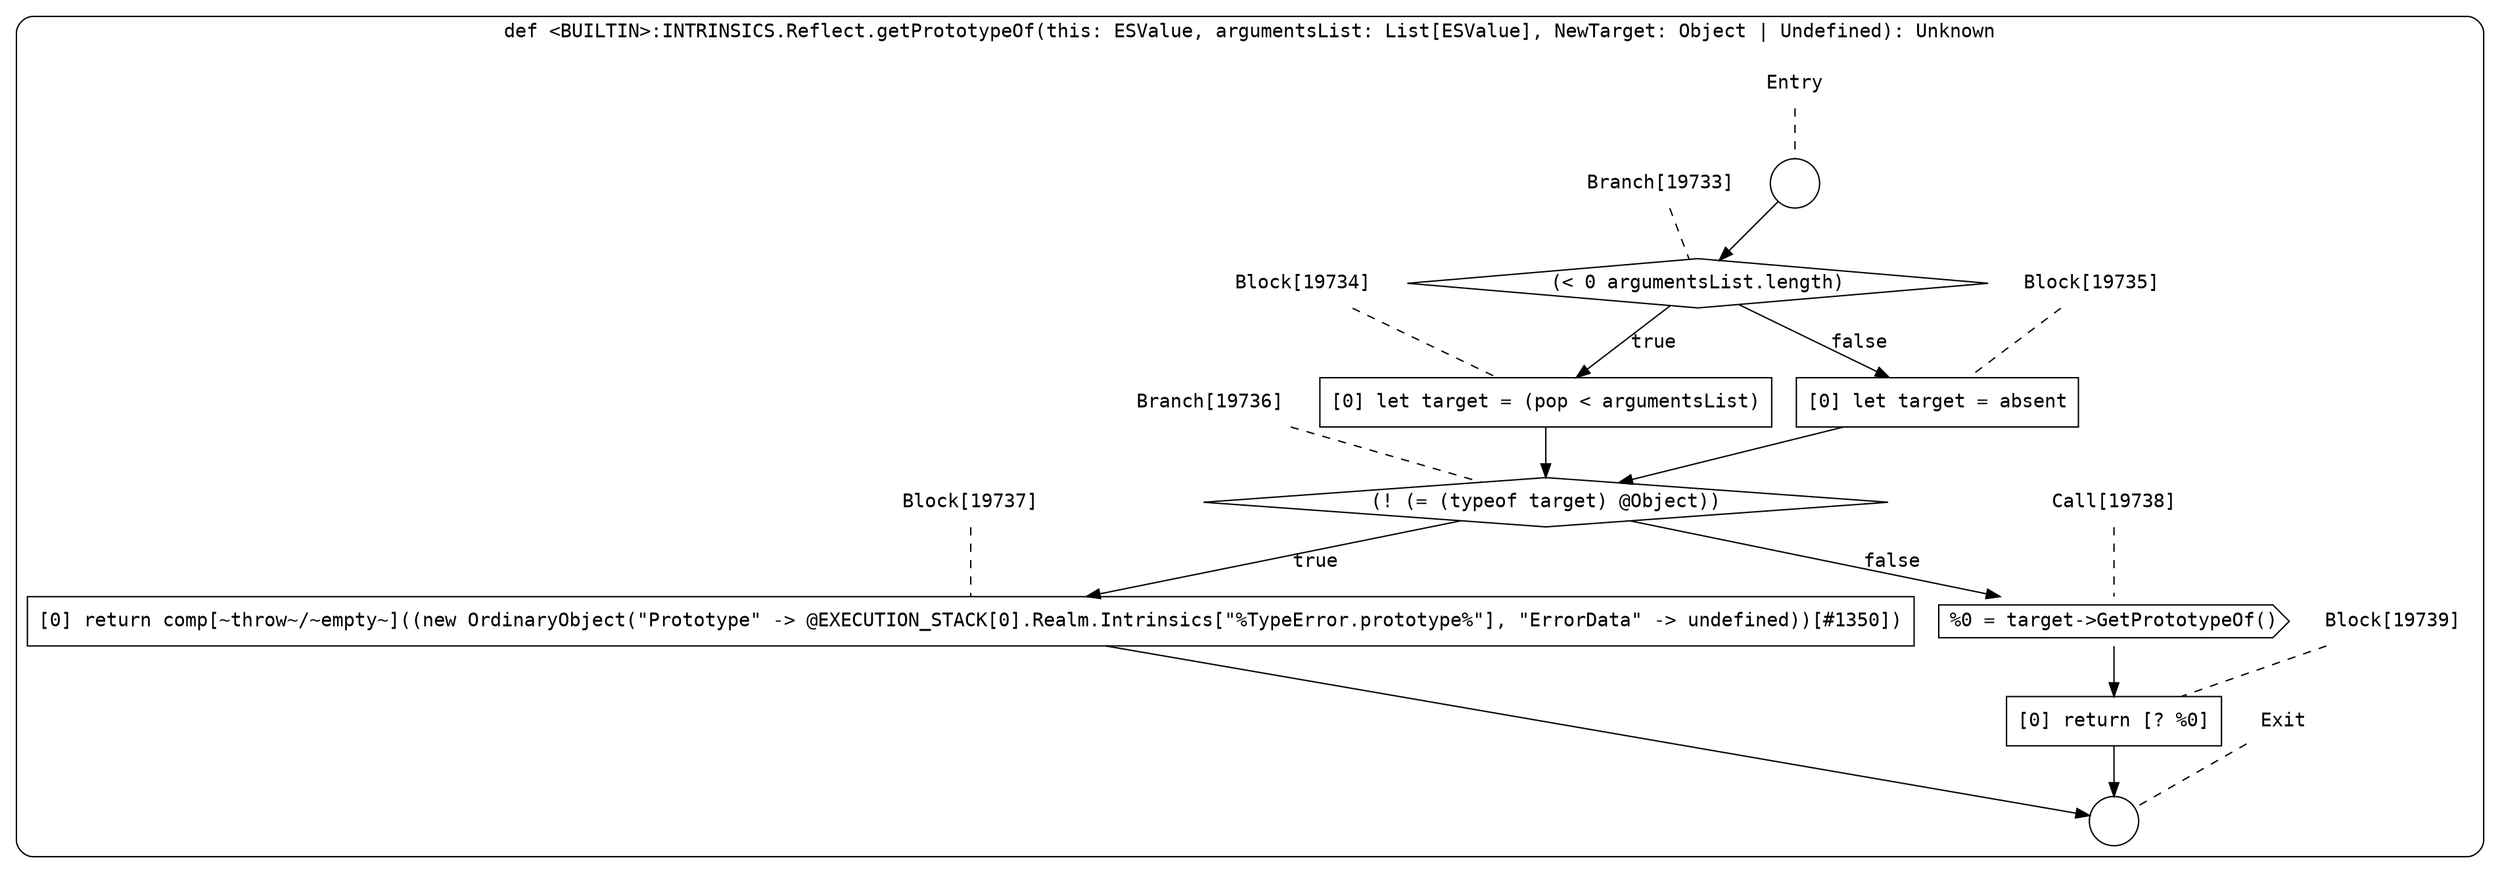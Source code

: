 digraph {
  graph [fontname = "Consolas"]
  node [fontname = "Consolas"]
  edge [fontname = "Consolas"]
  subgraph cluster2652 {
    label = "def <BUILTIN>:INTRINSICS.Reflect.getPrototypeOf(this: ESValue, argumentsList: List[ESValue], NewTarget: Object | Undefined): Unknown"
    style = rounded
    cluster2652_entry_name [shape=none, label=<<font color="black">Entry</font>>]
    cluster2652_entry_name -> cluster2652_entry [arrowhead=none, color="black", style=dashed]
    cluster2652_entry [shape=circle label=" " color="black" fillcolor="white" style=filled]
    cluster2652_entry -> node19733 [color="black"]
    cluster2652_exit_name [shape=none, label=<<font color="black">Exit</font>>]
    cluster2652_exit_name -> cluster2652_exit [arrowhead=none, color="black", style=dashed]
    cluster2652_exit [shape=circle label=" " color="black" fillcolor="white" style=filled]
    node19733_name [shape=none, label=<<font color="black">Branch[19733]</font>>]
    node19733_name -> node19733 [arrowhead=none, color="black", style=dashed]
    node19733 [shape=diamond, label=<<font color="black">(&lt; 0 argumentsList.length)</font>> color="black" fillcolor="white", style=filled]
    node19733 -> node19734 [label=<<font color="black">true</font>> color="black"]
    node19733 -> node19735 [label=<<font color="black">false</font>> color="black"]
    node19734_name [shape=none, label=<<font color="black">Block[19734]</font>>]
    node19734_name -> node19734 [arrowhead=none, color="black", style=dashed]
    node19734 [shape=box, label=<<font color="black">[0] let target = (pop &lt; argumentsList)<BR ALIGN="LEFT"/></font>> color="black" fillcolor="white", style=filled]
    node19734 -> node19736 [color="black"]
    node19735_name [shape=none, label=<<font color="black">Block[19735]</font>>]
    node19735_name -> node19735 [arrowhead=none, color="black", style=dashed]
    node19735 [shape=box, label=<<font color="black">[0] let target = absent<BR ALIGN="LEFT"/></font>> color="black" fillcolor="white", style=filled]
    node19735 -> node19736 [color="black"]
    node19736_name [shape=none, label=<<font color="black">Branch[19736]</font>>]
    node19736_name -> node19736 [arrowhead=none, color="black", style=dashed]
    node19736 [shape=diamond, label=<<font color="black">(! (= (typeof target) @Object))</font>> color="black" fillcolor="white", style=filled]
    node19736 -> node19737 [label=<<font color="black">true</font>> color="black"]
    node19736 -> node19738 [label=<<font color="black">false</font>> color="black"]
    node19737_name [shape=none, label=<<font color="black">Block[19737]</font>>]
    node19737_name -> node19737 [arrowhead=none, color="black", style=dashed]
    node19737 [shape=box, label=<<font color="black">[0] return comp[~throw~/~empty~]((new OrdinaryObject(&quot;Prototype&quot; -&gt; @EXECUTION_STACK[0].Realm.Intrinsics[&quot;%TypeError.prototype%&quot;], &quot;ErrorData&quot; -&gt; undefined))[#1350])<BR ALIGN="LEFT"/></font>> color="black" fillcolor="white", style=filled]
    node19737 -> cluster2652_exit [color="black"]
    node19738_name [shape=none, label=<<font color="black">Call[19738]</font>>]
    node19738_name -> node19738 [arrowhead=none, color="black", style=dashed]
    node19738 [shape=cds, label=<<font color="black">%0 = target-&gt;GetPrototypeOf()</font>> color="black" fillcolor="white", style=filled]
    node19738 -> node19739 [color="black"]
    node19739_name [shape=none, label=<<font color="black">Block[19739]</font>>]
    node19739_name -> node19739 [arrowhead=none, color="black", style=dashed]
    node19739 [shape=box, label=<<font color="black">[0] return [? %0]<BR ALIGN="LEFT"/></font>> color="black" fillcolor="white", style=filled]
    node19739 -> cluster2652_exit [color="black"]
  }
}